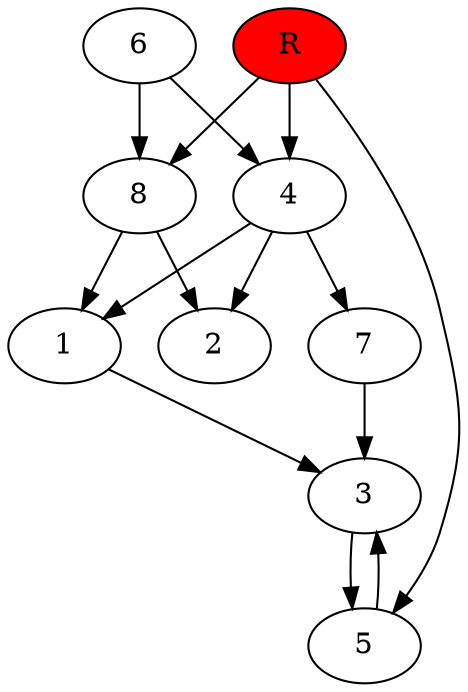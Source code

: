 digraph prb27193 {
	1
	2
	3
	4
	5
	6
	7
	8
	R [fillcolor="#ff0000" style=filled]
	1 -> 3
	3 -> 5
	4 -> 1
	4 -> 2
	4 -> 7
	5 -> 3
	6 -> 4
	6 -> 8
	7 -> 3
	8 -> 1
	8 -> 2
	R -> 4
	R -> 5
	R -> 8
}
